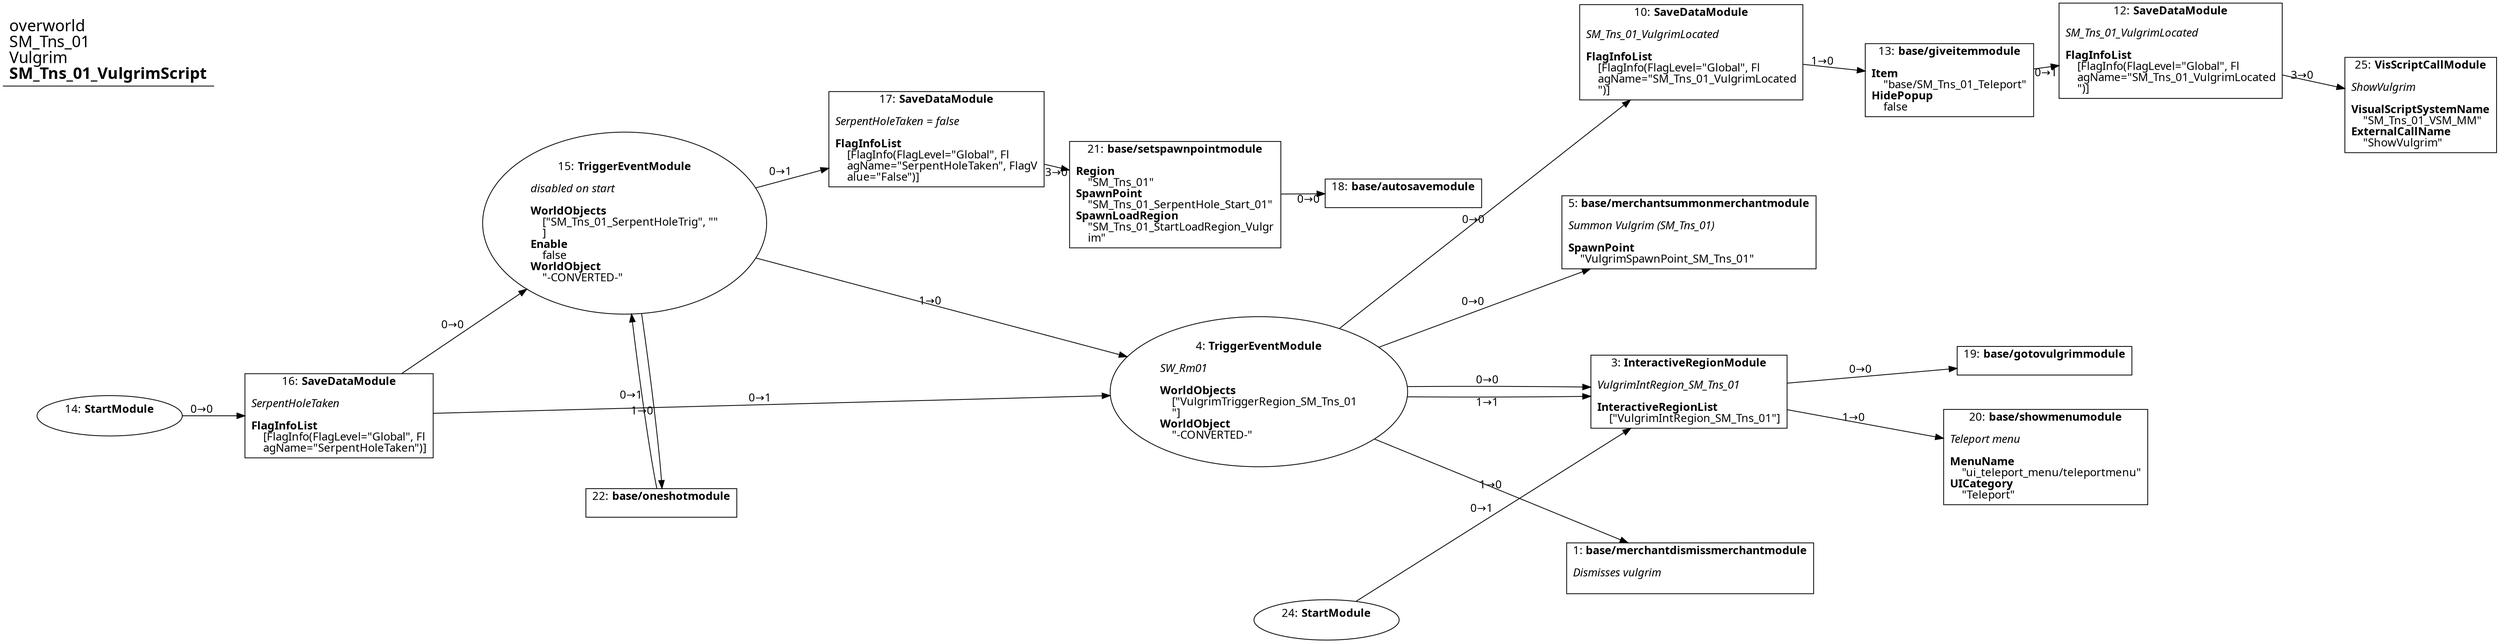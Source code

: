 digraph {
    layout = fdp;
    overlap = prism;
    sep = "+16";
    splines = spline;

    node [ shape = box ];

    graph [ fontname = "Segoe UI" ];
    node [ fontname = "Segoe UI" ];
    edge [ fontname = "Segoe UI" ];

    1 [ label = <1: <b>base/merchantdismissmerchantmodule</b><br/><br/><i>Dismisses vulgrim<br align="left"/></i><br align="left"/>> ];
    1 [ pos = "0.365,-0.29200003!" ];

    3 [ label = <3: <b>InteractiveRegionModule</b><br/><br/><i>VulgrimIntRegion_SM_Tns_01<br align="left"/></i><br align="left"/><b>InteractiveRegionList</b><br align="left"/>    [&quot;VulgrimIntRegion_SM_Tns_01&quot;]<br align="left"/>> ];
    3 [ pos = "0.36400002,-0.13800001!" ];
    3 -> 19 [ label = "0→0" ];
    3 -> 20 [ label = "1→0" ];

    4 [ label = <4: <b>TriggerEventModule</b><br/><br/><i>SW_Rm01<br align="left"/></i><br align="left"/><b>WorldObjects</b><br align="left"/>    [&quot;VulgrimTriggerRegion_SM_Tns_01<br align="left"/>    &quot;]<br align="left"/><b>WorldObject</b><br align="left"/>    &quot;-CONVERTED-&quot;<br align="left"/>> ];
    4 [ shape = oval ]
    4 [ pos = "-0.011000001,-0.13800001!" ];
    4 -> 3 [ label = "0→0" ];
    4 -> 5 [ label = "0→0" ];
    4 -> 3 [ label = "1→1" ];
    4 -> 1 [ label = "1→0" ];
    4 -> 10 [ label = "0→0" ];

    5 [ label = <5: <b>base/merchantsummonmerchantmodule</b><br/><br/><i>Summon Vulgrim (SM_Tns_01)<br align="left"/></i><br align="left"/><b>SpawnPoint</b><br align="left"/>    &quot;VulgrimSpawnPoint_SM_Tns_01&quot;<br align="left"/>> ];
    5 [ pos = "0.36400002,0.001!" ];

    10 [ label = <10: <b>SaveDataModule</b><br/><br/><i>SM_Tns_01_VulgrimLocated<br align="left"/></i><br align="left"/><b>FlagInfoList</b><br align="left"/>    [FlagInfo(FlagLevel=&quot;Global&quot;, Fl<br align="left"/>    agName=&quot;SM_Tns_01_VulgrimLocated<br align="left"/>    &quot;)]<br align="left"/>> ];
    10 [ pos = "0.36600003,0.158!" ];
    10 -> 13 [ label = "1→0" ];

    12 [ label = <12: <b>SaveDataModule</b><br/><br/><i>SM_Tns_01_VulgrimLocated<br align="left"/></i><br align="left"/><b>FlagInfoList</b><br align="left"/>    [FlagInfo(FlagLevel=&quot;Global&quot;, Fl<br align="left"/>    agName=&quot;SM_Tns_01_VulgrimLocated<br align="left"/>    &quot;)]<br align="left"/>> ];
    12 [ pos = "0.77400005,0.158!" ];
    12 -> 25 [ label = "3→0" ];

    13 [ label = <13: <b>base/giveitemmodule</b><br/><br/><b>Item</b><br align="left"/>    &quot;base/SM_Tns_01_Teleport&quot;<br align="left"/><b>HidePopup</b><br align="left"/>    false<br align="left"/>> ];
    13 [ pos = "0.601,0.135!" ];
    13 -> 12 [ label = "0→1" ];

    14 [ label = <14: <b>StartModule</b><br/><br/>> ];
    14 [ shape = oval ]
    14 [ pos = "-1.013,-0.15900001!" ];
    14 -> 16 [ label = "0→0" ];

    15 [ label = <15: <b>TriggerEventModule</b><br/><br/><i>disabled on start<br align="left"/></i><br align="left"/><b>WorldObjects</b><br align="left"/>    [&quot;SM_Tns_01_SerpentHoleTrig&quot;, &quot;&quot;<br align="left"/>    ]<br align="left"/><b>Enable</b><br align="left"/>    false<br align="left"/><b>WorldObject</b><br align="left"/>    &quot;-CONVERTED-&quot;<br align="left"/>> ];
    15 [ shape = oval ]
    15 [ pos = "-0.564,0.009000001!" ];
    15 -> 17 [ label = "0→1" ];
    15 -> 22 [ label = "1→0" ];
    15 -> 4 [ label = "1→0" ];

    16 [ label = <16: <b>SaveDataModule</b><br/><br/><i>SerpentHoleTaken<br align="left"/></i><br align="left"/><b>FlagInfoList</b><br align="left"/>    [FlagInfo(FlagLevel=&quot;Global&quot;, Fl<br align="left"/>    agName=&quot;SerpentHoleTaken&quot;)]<br align="left"/>> ];
    16 [ pos = "-0.813,-0.15900001!" ];
    16 -> 15 [ label = "0→0" ];
    16 -> 4 [ label = "0→1" ];

    17 [ label = <17: <b>SaveDataModule</b><br/><br/><i>SerpentHoleTaken = false<br align="left"/></i><br align="left"/><b>FlagInfoList</b><br align="left"/>    [FlagInfo(FlagLevel=&quot;Global&quot;, Fl<br align="left"/>    agName=&quot;SerpentHoleTaken&quot;, FlagV<br align="left"/>    alue=&quot;False&quot;)]<br align="left"/>> ];
    17 [ pos = "-0.287,0.081!" ];
    17 -> 21 [ label = "3→0" ];

    18 [ label = <18: <b>base/autosavemodule</b><br/><br/>> ];
    18 [ pos = "0.115,0.035!" ];

    19 [ label = <19: <b>base/gotovulgrimmodule</b><br/><br/>> ];
    19 [ pos = "0.674,-0.11100001!" ];

    20 [ label = <20: <b>base/showmenumodule</b><br/><br/><i>Teleport menu<br align="left"/></i><br align="left"/><b>MenuName</b><br align="left"/>    &quot;ui_teleport_menu/teleportmenu&quot;<br align="left"/><b>UICategory</b><br align="left"/>    &quot;Teleport&quot;<br align="left"/>> ];
    20 [ pos = "0.675,-0.19500001!" ];

    21 [ label = <21: <b>base/setspawnpointmodule</b><br/><br/><b>Region</b><br align="left"/>    &quot;SM_Tns_01&quot;<br align="left"/><b>SpawnPoint</b><br align="left"/>    &quot;SM_Tns_01_SerpentHole_Start_01&quot;<br align="left"/><b>SpawnLoadRegion</b><br align="left"/>    &quot;SM_Tns_01_StartLoadRegion_Vulgr<br align="left"/>    im&quot;<br align="left"/>> ];
    21 [ pos = "-0.089,0.035!" ];
    21 -> 18 [ label = "0→0" ];

    22 [ label = <22: <b>base/oneshotmodule</b><br/><br/>> ];
    22 [ pos = "-0.532,-0.23500001!" ];
    22 -> 15 [ label = "0→1" ];

    24 [ label = <24: <b>StartModule</b><br/><br/>> ];
    24 [ shape = oval ]
    24 [ pos = "0.048,-0.337!" ];
    24 -> 3 [ label = "0→1" ];

    25 [ label = <25: <b>VisScriptCallModule</b><br/><br/><i>ShowVulgrim<br align="left"/></i><br align="left"/><b>VisualScriptSystemName</b><br align="left"/>    &quot;SM_Tns_01_VSM_MM&quot;<br align="left"/><b>ExternalCallName</b><br align="left"/>    &quot;ShowVulgrim&quot;<br align="left"/>> ];
    25 [ pos = "1.0020001,0.112!" ];

    title [ pos = "-1.014,0.15900001!" ];
    title [ shape = underline ];
    title [ label = <<font point-size="20">overworld<br align="left"/>SM_Tns_01<br align="left"/>Vulgrim<br align="left"/><b>SM_Tns_01_VulgrimScript</b><br align="left"/></font>> ];
}
